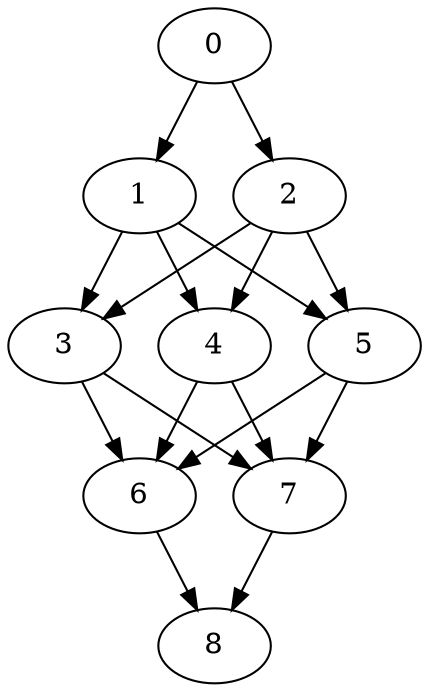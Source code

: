 digraph G {
    1 [size="1e9" category="spout"]
    2 [size="1e9" category="spout"]
    0 -> 1 [size="1e3"]
    0 -> 2 [size="1e3"]
    3 [size="1e10" category="Rolling Count"]
    4 [size="1e10" category="Rolling Count"]
    5 [size="1e10" category="Rolling Count"]
    1 -> 3 [size="1e3"]
    1 -> 4 [size="1e3"]
    1 -> 5 [size="1e3"]
    2 -> 3 [size="1e3"]
    2 -> 4 [size="1e3"]
    2 -> 5 [size="1e3"]
    6 [size="1e10" category="I.R"]
    7 [size="1e10" category="I.R"]
    3 -> 6 [size="1e3"]
    3 -> 7 [size="1e3"]
    4 -> 6 [size="1e3"]
    4 -> 7 [size="1e3"]
    5 -> 6 [size="1e3"]
    5 -> 7 [size="1e3"]
    8 [size="1e10" category="Total"]
    6 -> 8 [size="1e3"]
    7 -> 8 [size="1e3"]
}